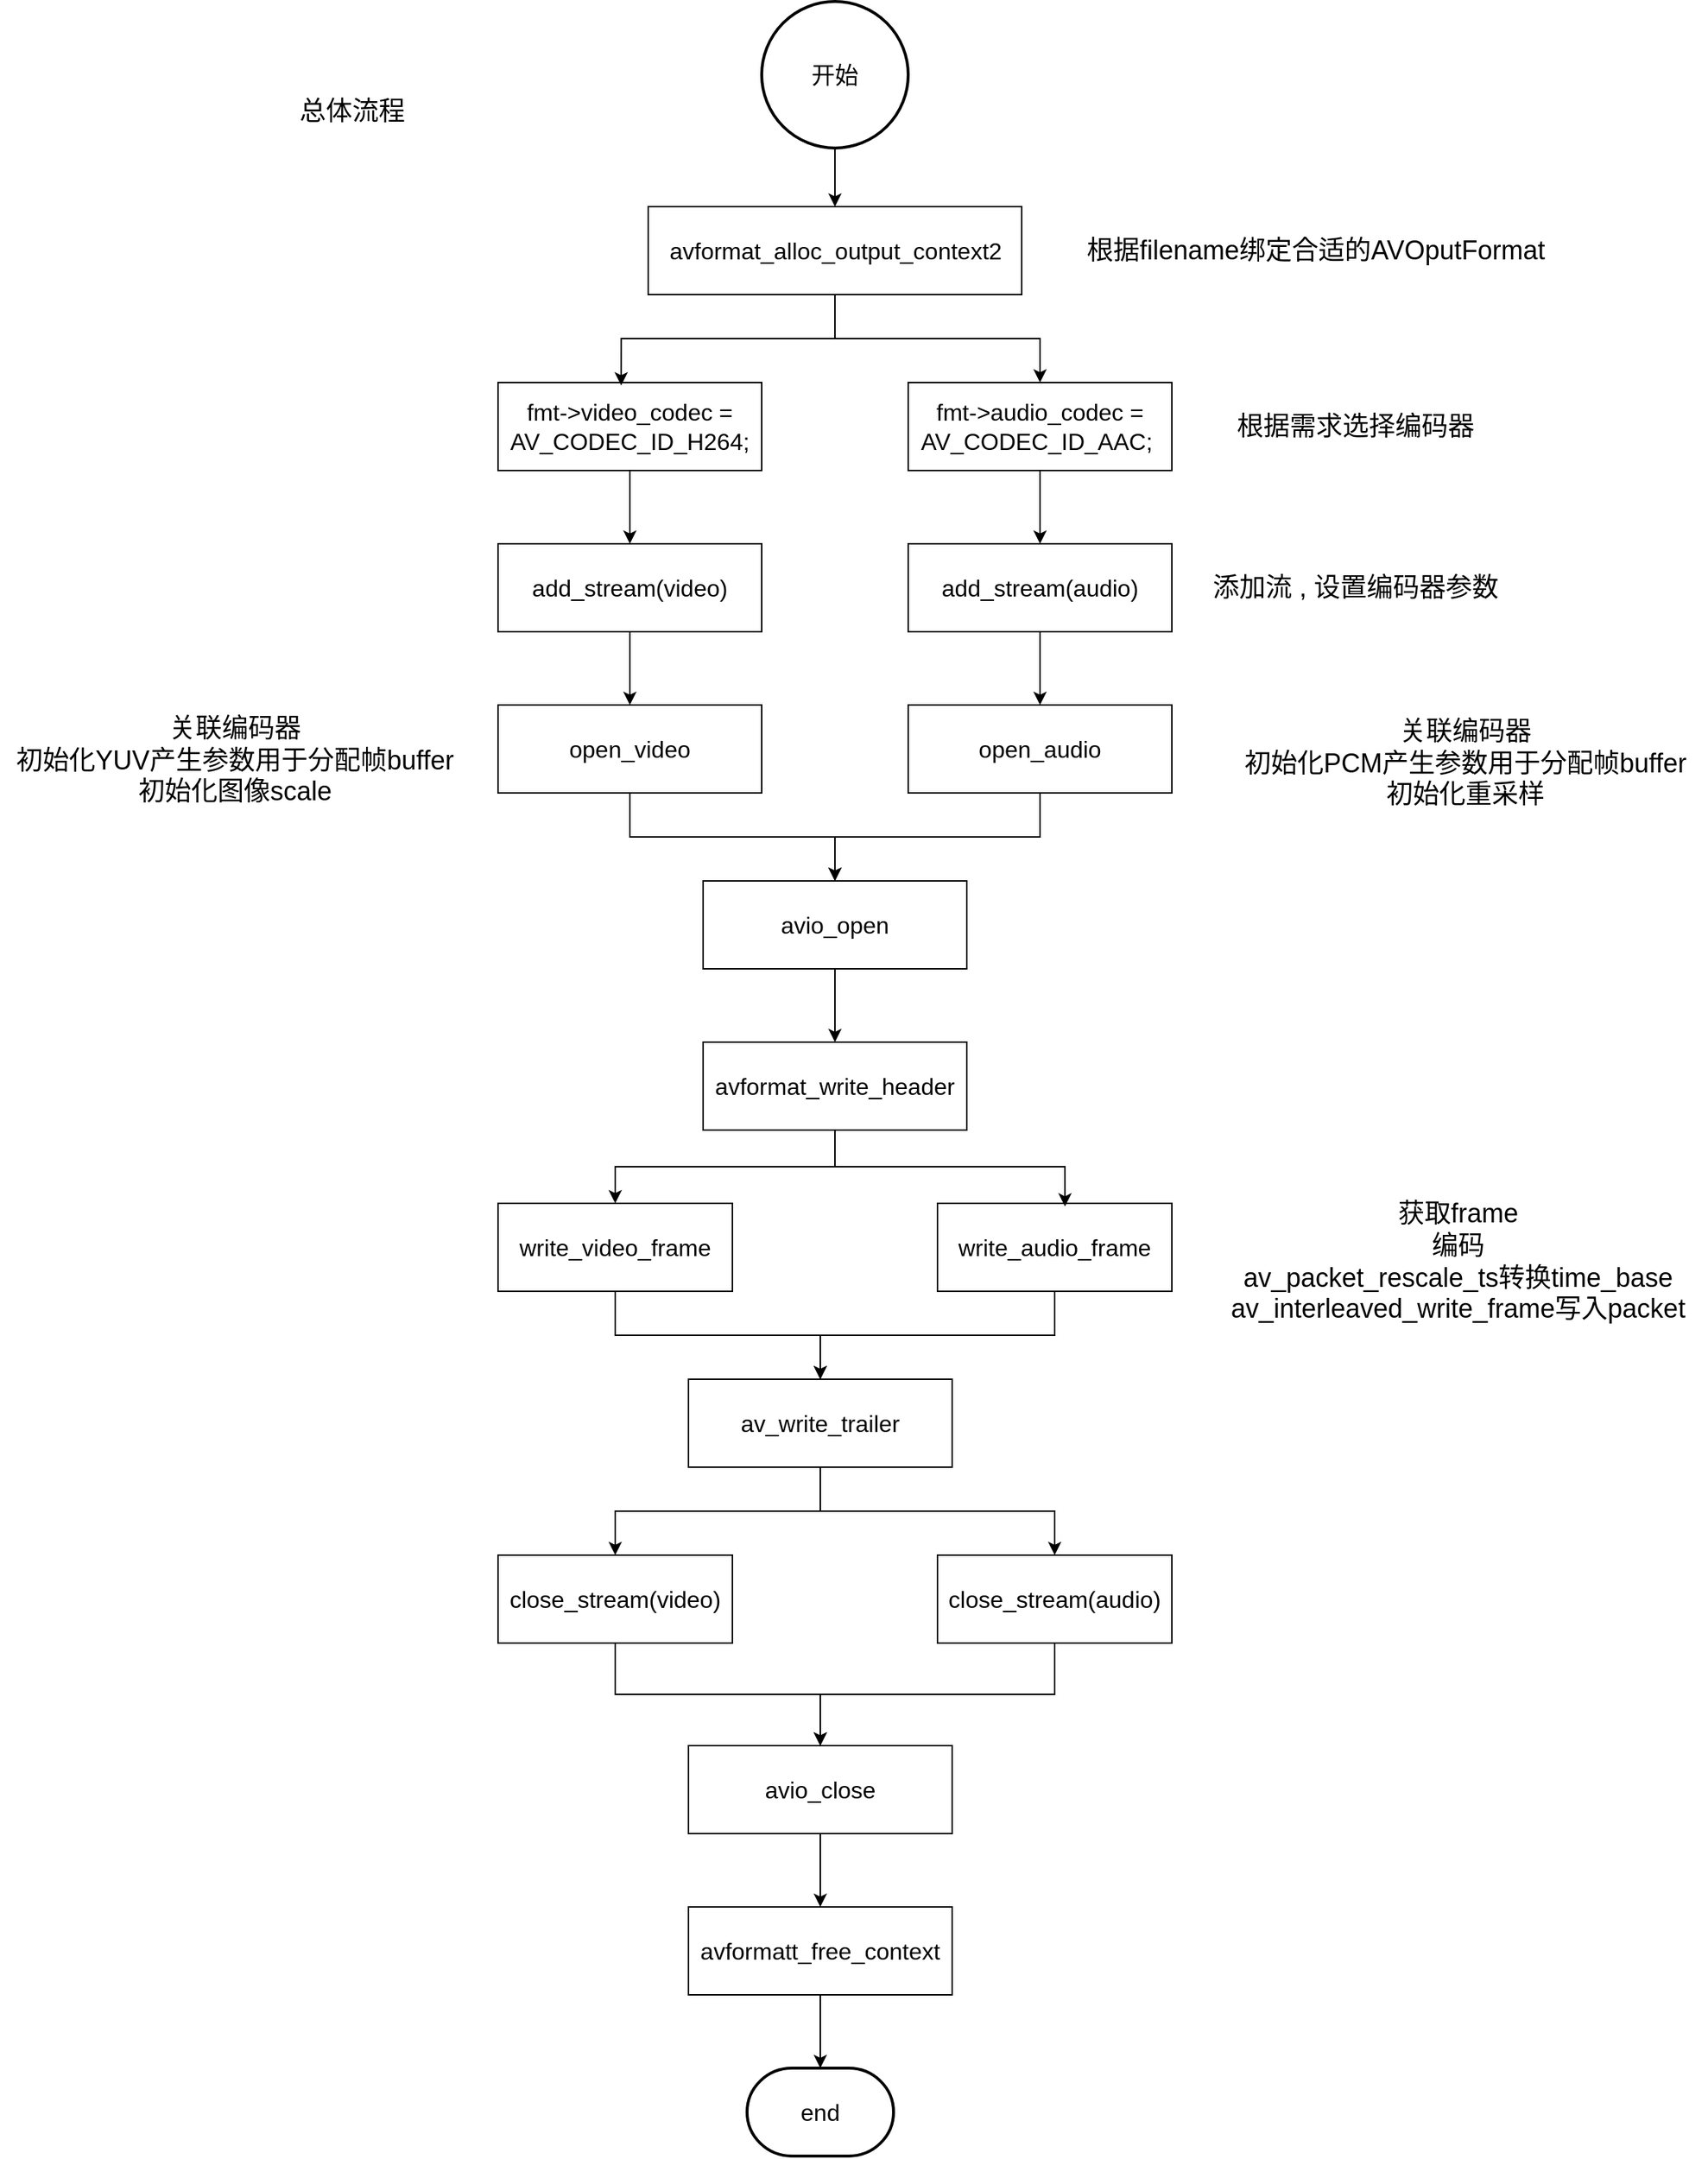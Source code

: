 <mxfile version="24.1.0" type="device">
  <diagram name="第 1 页" id="IQNlH83wUXT9l9OODXNY">
    <mxGraphModel dx="2419" dy="1386" grid="1" gridSize="10" guides="1" tooltips="1" connect="1" arrows="1" fold="1" page="1" pageScale="1" pageWidth="2336" pageHeight="1654" math="0" shadow="0">
      <root>
        <mxCell id="0" />
        <mxCell id="1" parent="0" />
        <mxCell id="f76QWh_fojIJmBM_7qTh-5" style="edgeStyle=orthogonalEdgeStyle;rounded=0;orthogonalLoop=1;jettySize=auto;html=1;exitX=0.5;exitY=1;exitDx=0;exitDy=0;exitPerimeter=0;fontSize=16;" edge="1" parent="1" source="f76QWh_fojIJmBM_7qTh-3" target="f76QWh_fojIJmBM_7qTh-4">
          <mxGeometry relative="1" as="geometry" />
        </mxCell>
        <mxCell id="f76QWh_fojIJmBM_7qTh-3" value="开始" style="strokeWidth=2;html=1;shape=mxgraph.flowchart.start_2;whiteSpace=wrap;fontSize=16;" vertex="1" parent="1">
          <mxGeometry x="550" y="30" width="100" height="100" as="geometry" />
        </mxCell>
        <mxCell id="f76QWh_fojIJmBM_7qTh-11" style="edgeStyle=orthogonalEdgeStyle;rounded=0;orthogonalLoop=1;jettySize=auto;html=1;exitX=0.5;exitY=1;exitDx=0;exitDy=0;entryX=0.5;entryY=0;entryDx=0;entryDy=0;fontSize=16;" edge="1" parent="1" source="f76QWh_fojIJmBM_7qTh-4" target="f76QWh_fojIJmBM_7qTh-9">
          <mxGeometry relative="1" as="geometry" />
        </mxCell>
        <mxCell id="f76QWh_fojIJmBM_7qTh-4" value="avformat_alloc_output_context2" style="rounded=0;whiteSpace=wrap;html=1;fontSize=16;" vertex="1" parent="1">
          <mxGeometry x="472.5" y="170" width="255" height="60" as="geometry" />
        </mxCell>
        <mxCell id="f76QWh_fojIJmBM_7qTh-14" style="edgeStyle=orthogonalEdgeStyle;rounded=0;orthogonalLoop=1;jettySize=auto;html=1;exitX=0.5;exitY=1;exitDx=0;exitDy=0;entryX=0.5;entryY=0;entryDx=0;entryDy=0;fontSize=16;" edge="1" parent="1" source="f76QWh_fojIJmBM_7qTh-8" target="f76QWh_fojIJmBM_7qTh-12">
          <mxGeometry relative="1" as="geometry" />
        </mxCell>
        <mxCell id="f76QWh_fojIJmBM_7qTh-8" value="fmt-&amp;gt;video_codec = AV_CODEC_ID_H264;" style="rounded=0;whiteSpace=wrap;html=1;fontSize=16;" vertex="1" parent="1">
          <mxGeometry x="370" y="290" width="180" height="60" as="geometry" />
        </mxCell>
        <mxCell id="f76QWh_fojIJmBM_7qTh-15" style="edgeStyle=orthogonalEdgeStyle;rounded=0;orthogonalLoop=1;jettySize=auto;html=1;exitX=0.5;exitY=1;exitDx=0;exitDy=0;entryX=0.5;entryY=0;entryDx=0;entryDy=0;fontSize=16;" edge="1" parent="1" source="f76QWh_fojIJmBM_7qTh-9" target="f76QWh_fojIJmBM_7qTh-13">
          <mxGeometry relative="1" as="geometry" />
        </mxCell>
        <mxCell id="f76QWh_fojIJmBM_7qTh-9" value="fmt-&amp;gt;audio_codec = AV_CODEC_ID_AAC;&amp;nbsp;" style="rounded=0;whiteSpace=wrap;html=1;fontSize=16;" vertex="1" parent="1">
          <mxGeometry x="650" y="290" width="180" height="60" as="geometry" />
        </mxCell>
        <mxCell id="f76QWh_fojIJmBM_7qTh-10" style="edgeStyle=orthogonalEdgeStyle;rounded=0;orthogonalLoop=1;jettySize=auto;html=1;exitX=0.5;exitY=1;exitDx=0;exitDy=0;entryX=0.467;entryY=0.033;entryDx=0;entryDy=0;entryPerimeter=0;fontSize=16;" edge="1" parent="1" source="f76QWh_fojIJmBM_7qTh-4" target="f76QWh_fojIJmBM_7qTh-8">
          <mxGeometry relative="1" as="geometry" />
        </mxCell>
        <mxCell id="f76QWh_fojIJmBM_7qTh-19" style="edgeStyle=orthogonalEdgeStyle;rounded=0;orthogonalLoop=1;jettySize=auto;html=1;exitX=0.5;exitY=1;exitDx=0;exitDy=0;fontSize=16;" edge="1" parent="1" source="f76QWh_fojIJmBM_7qTh-12" target="f76QWh_fojIJmBM_7qTh-17">
          <mxGeometry relative="1" as="geometry" />
        </mxCell>
        <mxCell id="f76QWh_fojIJmBM_7qTh-12" value="add_stream(video)" style="rounded=0;whiteSpace=wrap;html=1;fontSize=16;" vertex="1" parent="1">
          <mxGeometry x="370" y="400" width="180" height="60" as="geometry" />
        </mxCell>
        <mxCell id="f76QWh_fojIJmBM_7qTh-20" style="edgeStyle=orthogonalEdgeStyle;rounded=0;orthogonalLoop=1;jettySize=auto;html=1;exitX=0.5;exitY=1;exitDx=0;exitDy=0;fontSize=16;" edge="1" parent="1" source="f76QWh_fojIJmBM_7qTh-13" target="f76QWh_fojIJmBM_7qTh-18">
          <mxGeometry relative="1" as="geometry" />
        </mxCell>
        <mxCell id="f76QWh_fojIJmBM_7qTh-13" value="add_stream(audio)" style="rounded=0;whiteSpace=wrap;html=1;fontSize=16;" vertex="1" parent="1">
          <mxGeometry x="650" y="400" width="180" height="60" as="geometry" />
        </mxCell>
        <mxCell id="f76QWh_fojIJmBM_7qTh-23" style="edgeStyle=orthogonalEdgeStyle;rounded=0;orthogonalLoop=1;jettySize=auto;html=1;exitX=0.5;exitY=1;exitDx=0;exitDy=0;entryX=0.5;entryY=0;entryDx=0;entryDy=0;fontSize=16;" edge="1" parent="1" source="f76QWh_fojIJmBM_7qTh-17" target="f76QWh_fojIJmBM_7qTh-22">
          <mxGeometry relative="1" as="geometry" />
        </mxCell>
        <mxCell id="f76QWh_fojIJmBM_7qTh-17" value="open_video" style="rounded=0;whiteSpace=wrap;html=1;fontSize=16;" vertex="1" parent="1">
          <mxGeometry x="370" y="510" width="180" height="60" as="geometry" />
        </mxCell>
        <mxCell id="f76QWh_fojIJmBM_7qTh-24" style="edgeStyle=orthogonalEdgeStyle;rounded=0;orthogonalLoop=1;jettySize=auto;html=1;exitX=0.5;exitY=1;exitDx=0;exitDy=0;entryX=0.5;entryY=0;entryDx=0;entryDy=0;fontSize=16;" edge="1" parent="1" source="f76QWh_fojIJmBM_7qTh-18" target="f76QWh_fojIJmBM_7qTh-22">
          <mxGeometry relative="1" as="geometry" />
        </mxCell>
        <mxCell id="f76QWh_fojIJmBM_7qTh-18" value="open_audio" style="rounded=0;whiteSpace=wrap;html=1;fontSize=16;" vertex="1" parent="1">
          <mxGeometry x="650" y="510" width="180" height="60" as="geometry" />
        </mxCell>
        <mxCell id="f76QWh_fojIJmBM_7qTh-26" style="edgeStyle=orthogonalEdgeStyle;rounded=0;orthogonalLoop=1;jettySize=auto;html=1;exitX=0.5;exitY=1;exitDx=0;exitDy=0;entryX=0.5;entryY=0;entryDx=0;entryDy=0;fontSize=16;" edge="1" parent="1" source="f76QWh_fojIJmBM_7qTh-22" target="f76QWh_fojIJmBM_7qTh-25">
          <mxGeometry relative="1" as="geometry" />
        </mxCell>
        <mxCell id="f76QWh_fojIJmBM_7qTh-22" value="avio_open" style="rounded=0;whiteSpace=wrap;html=1;fontSize=16;" vertex="1" parent="1">
          <mxGeometry x="510" y="630" width="180" height="60" as="geometry" />
        </mxCell>
        <mxCell id="f76QWh_fojIJmBM_7qTh-29" style="edgeStyle=orthogonalEdgeStyle;rounded=0;orthogonalLoop=1;jettySize=auto;html=1;exitX=0.5;exitY=1;exitDx=0;exitDy=0;entryX=0.5;entryY=0;entryDx=0;entryDy=0;" edge="1" parent="1" source="f76QWh_fojIJmBM_7qTh-25" target="f76QWh_fojIJmBM_7qTh-27">
          <mxGeometry relative="1" as="geometry" />
        </mxCell>
        <mxCell id="f76QWh_fojIJmBM_7qTh-25" value="avformat_write_header" style="rounded=0;whiteSpace=wrap;html=1;fontSize=16;" vertex="1" parent="1">
          <mxGeometry x="510" y="740" width="180" height="60" as="geometry" />
        </mxCell>
        <mxCell id="f76QWh_fojIJmBM_7qTh-32" style="edgeStyle=orthogonalEdgeStyle;rounded=0;orthogonalLoop=1;jettySize=auto;html=1;exitX=0.5;exitY=1;exitDx=0;exitDy=0;entryX=0.5;entryY=0;entryDx=0;entryDy=0;" edge="1" parent="1" source="f76QWh_fojIJmBM_7qTh-27" target="f76QWh_fojIJmBM_7qTh-31">
          <mxGeometry relative="1" as="geometry" />
        </mxCell>
        <mxCell id="f76QWh_fojIJmBM_7qTh-27" value="write_video_frame" style="rounded=0;whiteSpace=wrap;html=1;fontSize=16;" vertex="1" parent="1">
          <mxGeometry x="370" y="850" width="160" height="60" as="geometry" />
        </mxCell>
        <mxCell id="f76QWh_fojIJmBM_7qTh-33" style="edgeStyle=orthogonalEdgeStyle;rounded=0;orthogonalLoop=1;jettySize=auto;html=1;exitX=0.5;exitY=1;exitDx=0;exitDy=0;entryX=0.5;entryY=0;entryDx=0;entryDy=0;" edge="1" parent="1" source="f76QWh_fojIJmBM_7qTh-28" target="f76QWh_fojIJmBM_7qTh-31">
          <mxGeometry relative="1" as="geometry" />
        </mxCell>
        <mxCell id="f76QWh_fojIJmBM_7qTh-28" value="write_audio_frame" style="rounded=0;whiteSpace=wrap;html=1;fontSize=16;" vertex="1" parent="1">
          <mxGeometry x="670" y="850" width="160" height="60" as="geometry" />
        </mxCell>
        <mxCell id="f76QWh_fojIJmBM_7qTh-30" style="edgeStyle=orthogonalEdgeStyle;rounded=0;orthogonalLoop=1;jettySize=auto;html=1;exitX=0.5;exitY=1;exitDx=0;exitDy=0;entryX=0.544;entryY=0.036;entryDx=0;entryDy=0;entryPerimeter=0;" edge="1" parent="1" source="f76QWh_fojIJmBM_7qTh-25" target="f76QWh_fojIJmBM_7qTh-28">
          <mxGeometry relative="1" as="geometry" />
        </mxCell>
        <mxCell id="f76QWh_fojIJmBM_7qTh-36" style="edgeStyle=orthogonalEdgeStyle;rounded=0;orthogonalLoop=1;jettySize=auto;html=1;exitX=0.5;exitY=1;exitDx=0;exitDy=0;entryX=0.5;entryY=0;entryDx=0;entryDy=0;" edge="1" parent="1" source="f76QWh_fojIJmBM_7qTh-31" target="f76QWh_fojIJmBM_7qTh-34">
          <mxGeometry relative="1" as="geometry" />
        </mxCell>
        <mxCell id="f76QWh_fojIJmBM_7qTh-37" style="edgeStyle=orthogonalEdgeStyle;rounded=0;orthogonalLoop=1;jettySize=auto;html=1;exitX=0.5;exitY=1;exitDx=0;exitDy=0;entryX=0.5;entryY=0;entryDx=0;entryDy=0;" edge="1" parent="1" source="f76QWh_fojIJmBM_7qTh-31" target="f76QWh_fojIJmBM_7qTh-35">
          <mxGeometry relative="1" as="geometry" />
        </mxCell>
        <mxCell id="f76QWh_fojIJmBM_7qTh-31" value="av_write_trailer" style="rounded=0;whiteSpace=wrap;html=1;fontSize=16;" vertex="1" parent="1">
          <mxGeometry x="500" y="970" width="180" height="60" as="geometry" />
        </mxCell>
        <mxCell id="f76QWh_fojIJmBM_7qTh-43" style="edgeStyle=orthogonalEdgeStyle;rounded=0;orthogonalLoop=1;jettySize=auto;html=1;exitX=0.5;exitY=1;exitDx=0;exitDy=0;entryX=0.5;entryY=0;entryDx=0;entryDy=0;" edge="1" parent="1" source="f76QWh_fojIJmBM_7qTh-34" target="f76QWh_fojIJmBM_7qTh-40">
          <mxGeometry relative="1" as="geometry" />
        </mxCell>
        <mxCell id="f76QWh_fojIJmBM_7qTh-34" value="close_stream(video)" style="rounded=0;whiteSpace=wrap;html=1;fontSize=16;" vertex="1" parent="1">
          <mxGeometry x="370" y="1090" width="160" height="60" as="geometry" />
        </mxCell>
        <mxCell id="f76QWh_fojIJmBM_7qTh-44" style="edgeStyle=orthogonalEdgeStyle;rounded=0;orthogonalLoop=1;jettySize=auto;html=1;exitX=0.5;exitY=1;exitDx=0;exitDy=0;entryX=0.5;entryY=0;entryDx=0;entryDy=0;" edge="1" parent="1" source="f76QWh_fojIJmBM_7qTh-35" target="f76QWh_fojIJmBM_7qTh-40">
          <mxGeometry relative="1" as="geometry" />
        </mxCell>
        <mxCell id="f76QWh_fojIJmBM_7qTh-35" value="close_stream(audio)" style="rounded=0;whiteSpace=wrap;html=1;fontSize=16;" vertex="1" parent="1">
          <mxGeometry x="670" y="1090" width="160" height="60" as="geometry" />
        </mxCell>
        <mxCell id="f76QWh_fojIJmBM_7qTh-45" style="edgeStyle=orthogonalEdgeStyle;rounded=0;orthogonalLoop=1;jettySize=auto;html=1;exitX=0.5;exitY=1;exitDx=0;exitDy=0;" edge="1" parent="1" source="f76QWh_fojIJmBM_7qTh-40" target="f76QWh_fojIJmBM_7qTh-41">
          <mxGeometry relative="1" as="geometry" />
        </mxCell>
        <mxCell id="f76QWh_fojIJmBM_7qTh-40" value="avio_close" style="rounded=0;whiteSpace=wrap;html=1;fontSize=16;" vertex="1" parent="1">
          <mxGeometry x="500" y="1220" width="180" height="60" as="geometry" />
        </mxCell>
        <mxCell id="f76QWh_fojIJmBM_7qTh-41" value="avformatt_free_context" style="rounded=0;whiteSpace=wrap;html=1;fontSize=16;" vertex="1" parent="1">
          <mxGeometry x="500" y="1330" width="180" height="60" as="geometry" />
        </mxCell>
        <mxCell id="f76QWh_fojIJmBM_7qTh-46" value="end" style="strokeWidth=2;html=1;shape=mxgraph.flowchart.terminator;whiteSpace=wrap;fontSize=16;" vertex="1" parent="1">
          <mxGeometry x="540" y="1440" width="100" height="60" as="geometry" />
        </mxCell>
        <mxCell id="f76QWh_fojIJmBM_7qTh-47" style="edgeStyle=orthogonalEdgeStyle;rounded=0;orthogonalLoop=1;jettySize=auto;html=1;exitX=0.5;exitY=1;exitDx=0;exitDy=0;entryX=0.5;entryY=0;entryDx=0;entryDy=0;entryPerimeter=0;" edge="1" parent="1" source="f76QWh_fojIJmBM_7qTh-41" target="f76QWh_fojIJmBM_7qTh-46">
          <mxGeometry relative="1" as="geometry" />
        </mxCell>
        <mxCell id="f76QWh_fojIJmBM_7qTh-48" value="&lt;font style=&quot;font-size: 18px;&quot;&gt;总体流程&lt;/font&gt;" style="text;html=1;align=center;verticalAlign=middle;resizable=0;points=[];autosize=1;strokeColor=none;fillColor=none;fontSize=16;" vertex="1" parent="1">
          <mxGeometry x="220" y="85" width="100" height="40" as="geometry" />
        </mxCell>
        <mxCell id="f76QWh_fojIJmBM_7qTh-49" value="&lt;font style=&quot;font-size: 18px;&quot;&gt;根据filename绑定合适的AVOputFormat&lt;/font&gt;" style="text;html=1;align=left;verticalAlign=middle;resizable=0;points=[];autosize=1;strokeColor=none;fillColor=none;" vertex="1" parent="1">
          <mxGeometry x="770" y="180" width="340" height="40" as="geometry" />
        </mxCell>
        <mxCell id="f76QWh_fojIJmBM_7qTh-50" value="&lt;font style=&quot;font-size: 18px;&quot;&gt;根据需求选择编码器&lt;/font&gt;" style="text;html=1;align=center;verticalAlign=middle;resizable=0;points=[];autosize=1;strokeColor=none;fillColor=none;" vertex="1" parent="1">
          <mxGeometry x="860" y="300" width="190" height="40" as="geometry" />
        </mxCell>
        <mxCell id="f76QWh_fojIJmBM_7qTh-51" value="&lt;font style=&quot;font-size: 18px;&quot;&gt;添加流 , 设置编码器参数&lt;/font&gt;" style="text;html=1;align=center;verticalAlign=middle;resizable=0;points=[];autosize=1;strokeColor=none;fillColor=none;" vertex="1" parent="1">
          <mxGeometry x="845" y="410" width="220" height="40" as="geometry" />
        </mxCell>
        <mxCell id="f76QWh_fojIJmBM_7qTh-53" value="&lt;font style=&quot;font-size: 18px;&quot;&gt;关联编码器&lt;/font&gt;&lt;div style=&quot;font-size: 18px;&quot;&gt;&lt;font style=&quot;font-size: 18px;&quot;&gt;初始化YUV产生参数用于分配帧buffer&lt;/font&gt;&lt;/div&gt;&lt;div style=&quot;font-size: 18px;&quot;&gt;初始化图像scale&lt;/div&gt;" style="text;html=1;align=center;verticalAlign=middle;resizable=0;points=[];autosize=1;strokeColor=none;fillColor=none;" vertex="1" parent="1">
          <mxGeometry x="30" y="508" width="320" height="80" as="geometry" />
        </mxCell>
        <mxCell id="f76QWh_fojIJmBM_7qTh-54" value="&lt;font style=&quot;font-size: 18px;&quot;&gt;关联编码器&lt;/font&gt;&lt;div style=&quot;font-size: 18px;&quot;&gt;&lt;font style=&quot;font-size: 18px;&quot;&gt;初始化PCM产生参数用于分配帧buffer&lt;/font&gt;&lt;/div&gt;&lt;div style=&quot;font-size: 18px;&quot;&gt;初始化重采样&lt;/div&gt;" style="text;html=1;align=center;verticalAlign=middle;resizable=0;points=[];autosize=1;strokeColor=none;fillColor=none;" vertex="1" parent="1">
          <mxGeometry x="865" y="510" width="330" height="80" as="geometry" />
        </mxCell>
        <mxCell id="f76QWh_fojIJmBM_7qTh-55" value="&lt;font style=&quot;font-size: 18px;&quot;&gt;获取frame&lt;/font&gt;&lt;div&gt;&lt;font style=&quot;font-size: 18px;&quot;&gt;编码&lt;/font&gt;&lt;/div&gt;&lt;div&gt;&lt;font style=&quot;&quot;&gt;&lt;span style=&quot;font-size: 18px;&quot;&gt;av_packet_rescale_ts转换time_base&lt;/span&gt;&lt;br&gt;&lt;/font&gt;&lt;/div&gt;&lt;div&gt;&lt;font style=&quot;&quot;&gt;&lt;span style=&quot;font-size: 18px;&quot;&gt;av_interleaved_write_frame写入packet&lt;/span&gt;&lt;/font&gt;&lt;/div&gt;" style="text;html=1;align=center;verticalAlign=middle;resizable=0;points=[];autosize=1;strokeColor=none;fillColor=none;" vertex="1" parent="1">
          <mxGeometry x="860" y="840" width="330" height="100" as="geometry" />
        </mxCell>
      </root>
    </mxGraphModel>
  </diagram>
</mxfile>
